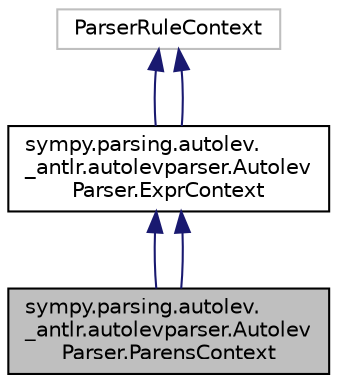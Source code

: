 digraph "sympy.parsing.autolev._antlr.autolevparser.AutolevParser.ParensContext"
{
 // LATEX_PDF_SIZE
  edge [fontname="Helvetica",fontsize="10",labelfontname="Helvetica",labelfontsize="10"];
  node [fontname="Helvetica",fontsize="10",shape=record];
  Node1 [label="sympy.parsing.autolev.\l_antlr.autolevparser.Autolev\lParser.ParensContext",height=0.2,width=0.4,color="black", fillcolor="grey75", style="filled", fontcolor="black",tooltip=" "];
  Node2 -> Node1 [dir="back",color="midnightblue",fontsize="10",style="solid",fontname="Helvetica"];
  Node2 [label="sympy.parsing.autolev.\l_antlr.autolevparser.Autolev\lParser.ExprContext",height=0.2,width=0.4,color="black", fillcolor="white", style="filled",URL="$classsympy_1_1parsing_1_1autolev_1_1__antlr_1_1autolevparser_1_1AutolevParser_1_1ExprContext.html",tooltip=" "];
  Node3 -> Node2 [dir="back",color="midnightblue",fontsize="10",style="solid",fontname="Helvetica"];
  Node3 [label="ParserRuleContext",height=0.2,width=0.4,color="grey75", fillcolor="white", style="filled",tooltip=" "];
  Node3 -> Node2 [dir="back",color="midnightblue",fontsize="10",style="solid",fontname="Helvetica"];
  Node2 -> Node1 [dir="back",color="midnightblue",fontsize="10",style="solid",fontname="Helvetica"];
}
